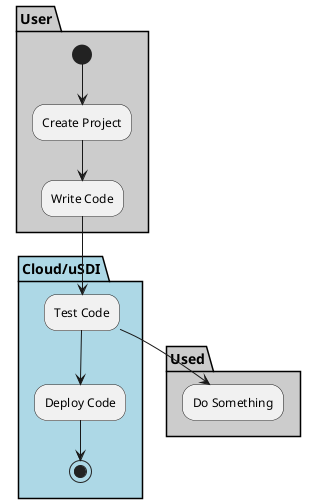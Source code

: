 @startuml

partition "Cloud/uSDI" {

}

partition User  #cccccc {
  (*) --> "Create Project"
  --> "Write Code"
}

partition "Cloud/uSDI" #lightblue {
  "Write Code" --> "Test Code"
  "Test Code" --> "Deploy Code"
  "Deploy Code" --> (*)
}

partition Used #cccccc {
  "Test Code" --> "Do Something"
}

@enduml
